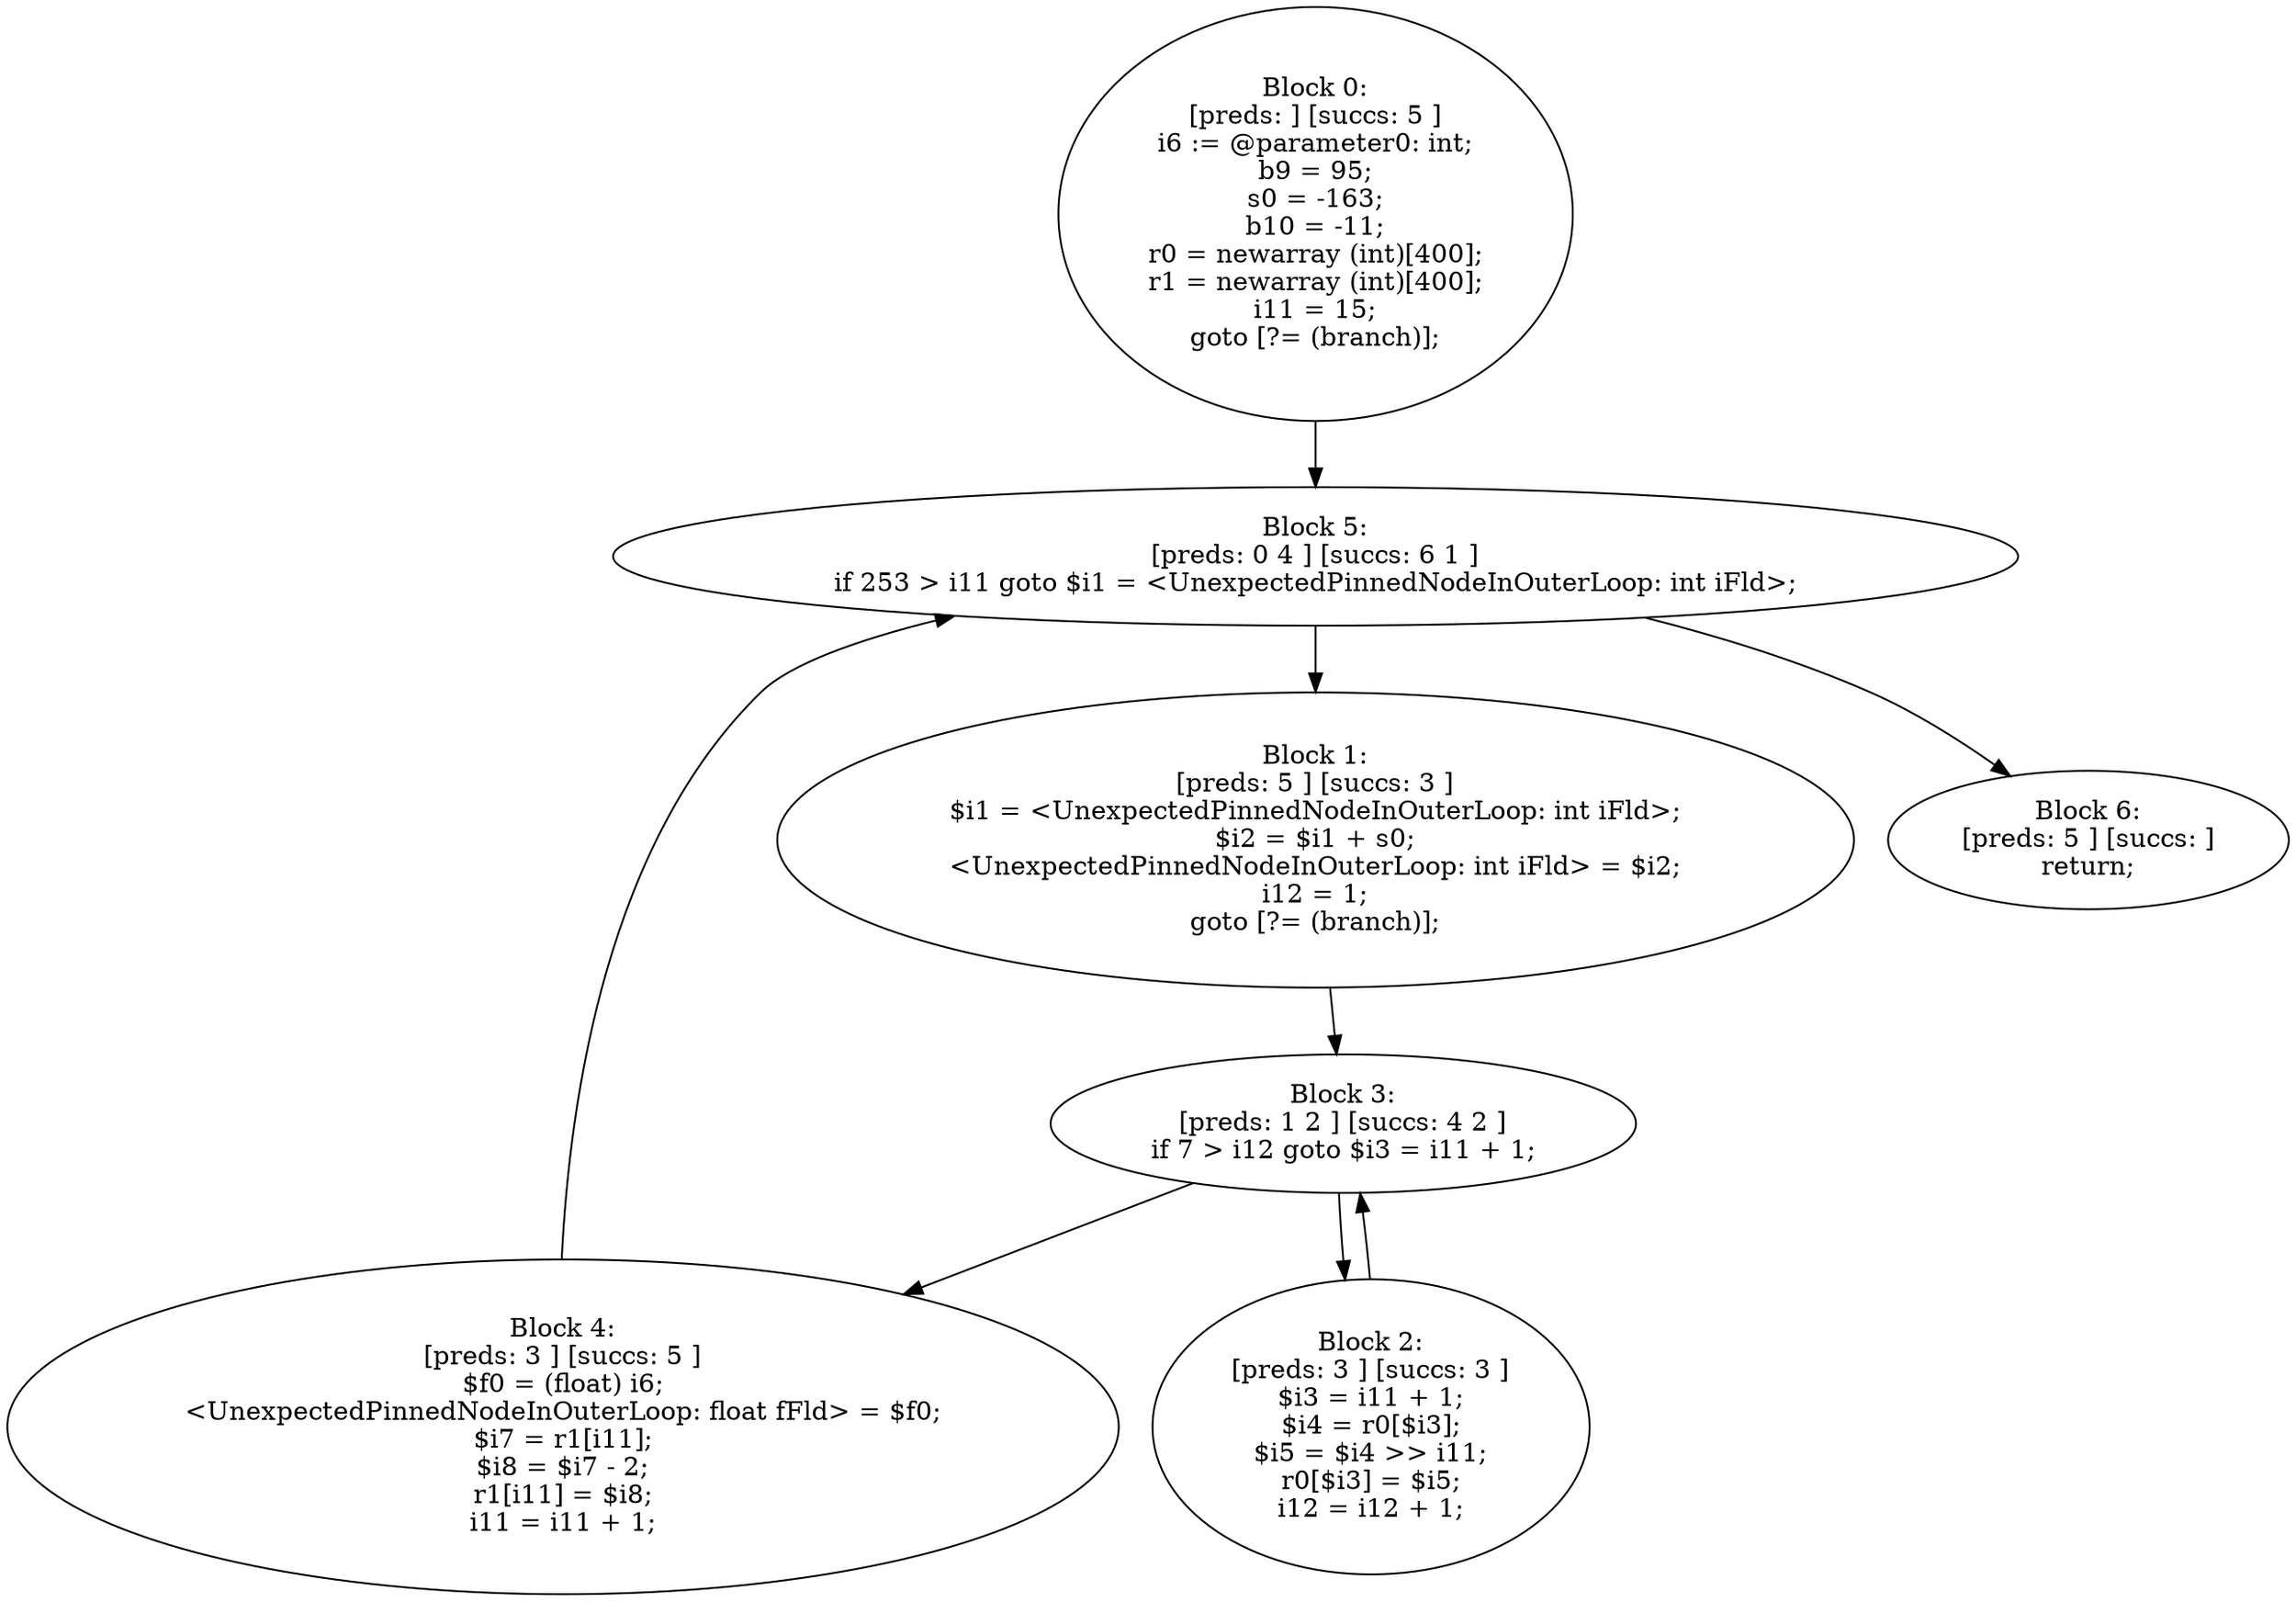 digraph "unitGraph" {
    "Block 0:
[preds: ] [succs: 5 ]
i6 := @parameter0: int;
b9 = 95;
s0 = -163;
b10 = -11;
r0 = newarray (int)[400];
r1 = newarray (int)[400];
i11 = 15;
goto [?= (branch)];
"
    "Block 1:
[preds: 5 ] [succs: 3 ]
$i1 = <UnexpectedPinnedNodeInOuterLoop: int iFld>;
$i2 = $i1 + s0;
<UnexpectedPinnedNodeInOuterLoop: int iFld> = $i2;
i12 = 1;
goto [?= (branch)];
"
    "Block 2:
[preds: 3 ] [succs: 3 ]
$i3 = i11 + 1;
$i4 = r0[$i3];
$i5 = $i4 >> i11;
r0[$i3] = $i5;
i12 = i12 + 1;
"
    "Block 3:
[preds: 1 2 ] [succs: 4 2 ]
if 7 > i12 goto $i3 = i11 + 1;
"
    "Block 4:
[preds: 3 ] [succs: 5 ]
$f0 = (float) i6;
<UnexpectedPinnedNodeInOuterLoop: float fFld> = $f0;
$i7 = r1[i11];
$i8 = $i7 - 2;
r1[i11] = $i8;
i11 = i11 + 1;
"
    "Block 5:
[preds: 0 4 ] [succs: 6 1 ]
if 253 > i11 goto $i1 = <UnexpectedPinnedNodeInOuterLoop: int iFld>;
"
    "Block 6:
[preds: 5 ] [succs: ]
return;
"
    "Block 0:
[preds: ] [succs: 5 ]
i6 := @parameter0: int;
b9 = 95;
s0 = -163;
b10 = -11;
r0 = newarray (int)[400];
r1 = newarray (int)[400];
i11 = 15;
goto [?= (branch)];
"->"Block 5:
[preds: 0 4 ] [succs: 6 1 ]
if 253 > i11 goto $i1 = <UnexpectedPinnedNodeInOuterLoop: int iFld>;
";
    "Block 1:
[preds: 5 ] [succs: 3 ]
$i1 = <UnexpectedPinnedNodeInOuterLoop: int iFld>;
$i2 = $i1 + s0;
<UnexpectedPinnedNodeInOuterLoop: int iFld> = $i2;
i12 = 1;
goto [?= (branch)];
"->"Block 3:
[preds: 1 2 ] [succs: 4 2 ]
if 7 > i12 goto $i3 = i11 + 1;
";
    "Block 2:
[preds: 3 ] [succs: 3 ]
$i3 = i11 + 1;
$i4 = r0[$i3];
$i5 = $i4 >> i11;
r0[$i3] = $i5;
i12 = i12 + 1;
"->"Block 3:
[preds: 1 2 ] [succs: 4 2 ]
if 7 > i12 goto $i3 = i11 + 1;
";
    "Block 3:
[preds: 1 2 ] [succs: 4 2 ]
if 7 > i12 goto $i3 = i11 + 1;
"->"Block 4:
[preds: 3 ] [succs: 5 ]
$f0 = (float) i6;
<UnexpectedPinnedNodeInOuterLoop: float fFld> = $f0;
$i7 = r1[i11];
$i8 = $i7 - 2;
r1[i11] = $i8;
i11 = i11 + 1;
";
    "Block 3:
[preds: 1 2 ] [succs: 4 2 ]
if 7 > i12 goto $i3 = i11 + 1;
"->"Block 2:
[preds: 3 ] [succs: 3 ]
$i3 = i11 + 1;
$i4 = r0[$i3];
$i5 = $i4 >> i11;
r0[$i3] = $i5;
i12 = i12 + 1;
";
    "Block 4:
[preds: 3 ] [succs: 5 ]
$f0 = (float) i6;
<UnexpectedPinnedNodeInOuterLoop: float fFld> = $f0;
$i7 = r1[i11];
$i8 = $i7 - 2;
r1[i11] = $i8;
i11 = i11 + 1;
"->"Block 5:
[preds: 0 4 ] [succs: 6 1 ]
if 253 > i11 goto $i1 = <UnexpectedPinnedNodeInOuterLoop: int iFld>;
";
    "Block 5:
[preds: 0 4 ] [succs: 6 1 ]
if 253 > i11 goto $i1 = <UnexpectedPinnedNodeInOuterLoop: int iFld>;
"->"Block 6:
[preds: 5 ] [succs: ]
return;
";
    "Block 5:
[preds: 0 4 ] [succs: 6 1 ]
if 253 > i11 goto $i1 = <UnexpectedPinnedNodeInOuterLoop: int iFld>;
"->"Block 1:
[preds: 5 ] [succs: 3 ]
$i1 = <UnexpectedPinnedNodeInOuterLoop: int iFld>;
$i2 = $i1 + s0;
<UnexpectedPinnedNodeInOuterLoop: int iFld> = $i2;
i12 = 1;
goto [?= (branch)];
";
}
